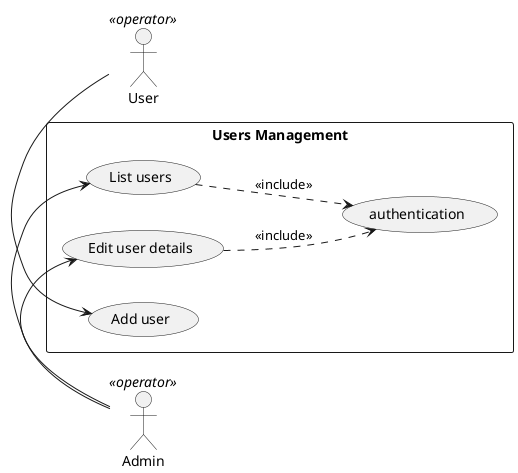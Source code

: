 @startuml

left to right direction

Admin    <<operator>> as admin
User     <<operator>> as user

rectangle "Users Management" {
  (List users) as listUsers
  (Edit user details) as editUser
  (Add user) as addUser
  (authentication) as auth
}

admin -> listUsers
admin -> editUser
user -> addUser

listUsers ..> auth : <<include>>
editUser ..> auth : <<include>>

@enduml
